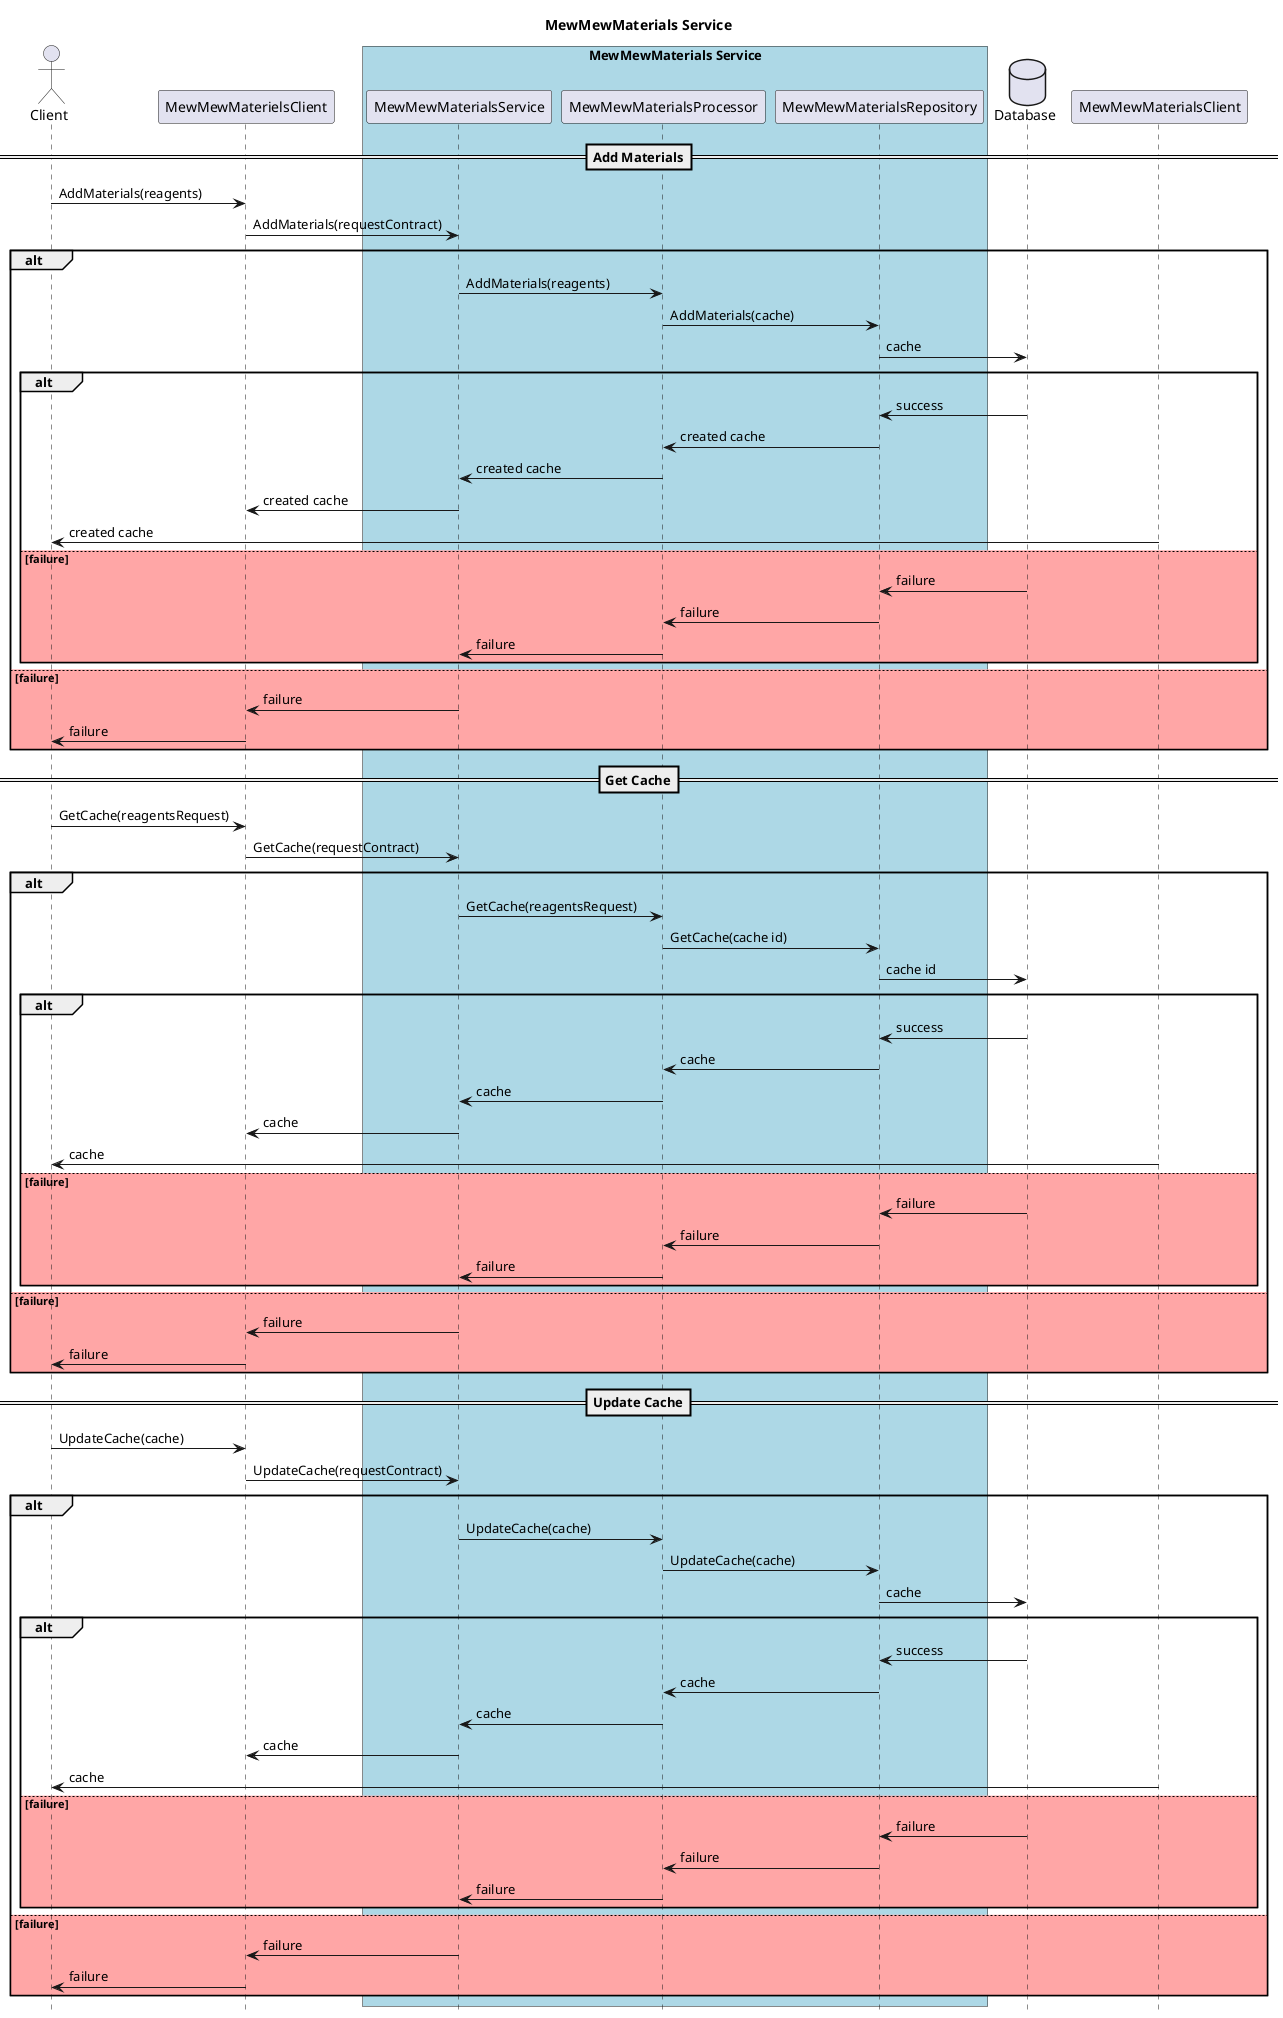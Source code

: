@startuml mew-mew-materials-sequence

hide footbox
Title MewMewMaterials Service

actor Client

participant MewMewMaterielsClient
box "MewMewMaterials Service" #LightBlue
    participant MewMewMaterialsService
    participant MewMewMaterialsProcessor
    participant MewMewMaterialsRepository
end box
database Database

==Add Materials==

Client -> MewMewMaterielsClient : AddMaterials(reagents)
MewMewMaterielsClient -> MewMewMaterialsService : AddMaterials(requestContract)
alt
    MewMewMaterialsService -> MewMewMaterialsProcessor : AddMaterials(reagents)
    MewMewMaterialsProcessor -> MewMewMaterialsRepository : AddMaterials(cache)
    MewMewMaterialsRepository -> Database : cache
    alt
        Database -> MewMewMaterialsRepository : success
        MewMewMaterialsRepository -> MewMewMaterialsProcessor : created cache
        MewMewMaterialsProcessor -> MewMewMaterialsService : created cache
        MewMewMaterialsService -> MewMewMaterielsClient : created cache
        MewMewMaterialsClient -> Client : created cache
    else #FFA6A6 failure
        Database -> MewMewMaterialsRepository : failure
        MewMewMaterialsRepository -> MewMewMaterialsProcessor : failure
        MewMewMaterialsProcessor -> MewMewMaterialsService : failure
    end 
else #FFA6A6 failure
    MewMewMaterialsService -> MewMewMaterielsClient : failure
    MewMewMaterielsClient -> Client : failure
end

==Get Cache==

Client -> MewMewMaterielsClient : GetCache(reagentsRequest)
MewMewMaterielsClient -> MewMewMaterialsService : GetCache(requestContract)
alt
    MewMewMaterialsService -> MewMewMaterialsProcessor : GetCache(reagentsRequest)
    MewMewMaterialsProcessor -> MewMewMaterialsRepository : GetCache(cache id)
    MewMewMaterialsRepository -> Database : cache id
    alt
        Database -> MewMewMaterialsRepository : success
        MewMewMaterialsRepository -> MewMewMaterialsProcessor : cache
        MewMewMaterialsProcessor -> MewMewMaterialsService : cache
        MewMewMaterialsService -> MewMewMaterielsClient : cache
        MewMewMaterialsClient -> Client : cache
    else #FFA6A6 failure
        Database -> MewMewMaterialsRepository : failure
        MewMewMaterialsRepository -> MewMewMaterialsProcessor : failure
        MewMewMaterialsProcessor -> MewMewMaterialsService : failure
    end 
else #FFA6A6 failure
    MewMewMaterialsService -> MewMewMaterielsClient : failure
    MewMewMaterielsClient -> Client : failure
end

==Update Cache==

Client -> MewMewMaterielsClient : UpdateCache(cache)
MewMewMaterielsClient -> MewMewMaterialsService : UpdateCache(requestContract)
alt
    MewMewMaterialsService -> MewMewMaterialsProcessor : UpdateCache(cache)
    MewMewMaterialsProcessor -> MewMewMaterialsRepository : UpdateCache(cache)
    MewMewMaterialsRepository -> Database : cache
    alt
        Database -> MewMewMaterialsRepository : success
        MewMewMaterialsRepository -> MewMewMaterialsProcessor : cache
        MewMewMaterialsProcessor -> MewMewMaterialsService : cache
        MewMewMaterialsService -> MewMewMaterielsClient : cache
        MewMewMaterialsClient -> Client : cache
    else #FFA6A6 failure
        Database -> MewMewMaterialsRepository : failure
        MewMewMaterialsRepository -> MewMewMaterialsProcessor : failure
        MewMewMaterialsProcessor -> MewMewMaterialsService : failure
    end 
else #FFA6A6 failure
    MewMewMaterialsService -> MewMewMaterielsClient : failure
    MewMewMaterielsClient -> Client : failure
end

@enduml
